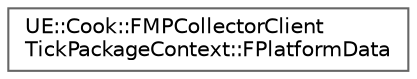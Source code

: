 digraph "Graphical Class Hierarchy"
{
 // INTERACTIVE_SVG=YES
 // LATEX_PDF_SIZE
  bgcolor="transparent";
  edge [fontname=Helvetica,fontsize=10,labelfontname=Helvetica,labelfontsize=10];
  node [fontname=Helvetica,fontsize=10,shape=box,height=0.2,width=0.4];
  rankdir="LR";
  Node0 [id="Node000000",label="UE::Cook::FMPCollectorClient\lTickPackageContext::FPlatformData",height=0.2,width=0.4,color="grey40", fillcolor="white", style="filled",URL="$d1/d17/structUE_1_1Cook_1_1FMPCollectorClientTickPackageContext_1_1FPlatformData.html",tooltip=" "];
}
